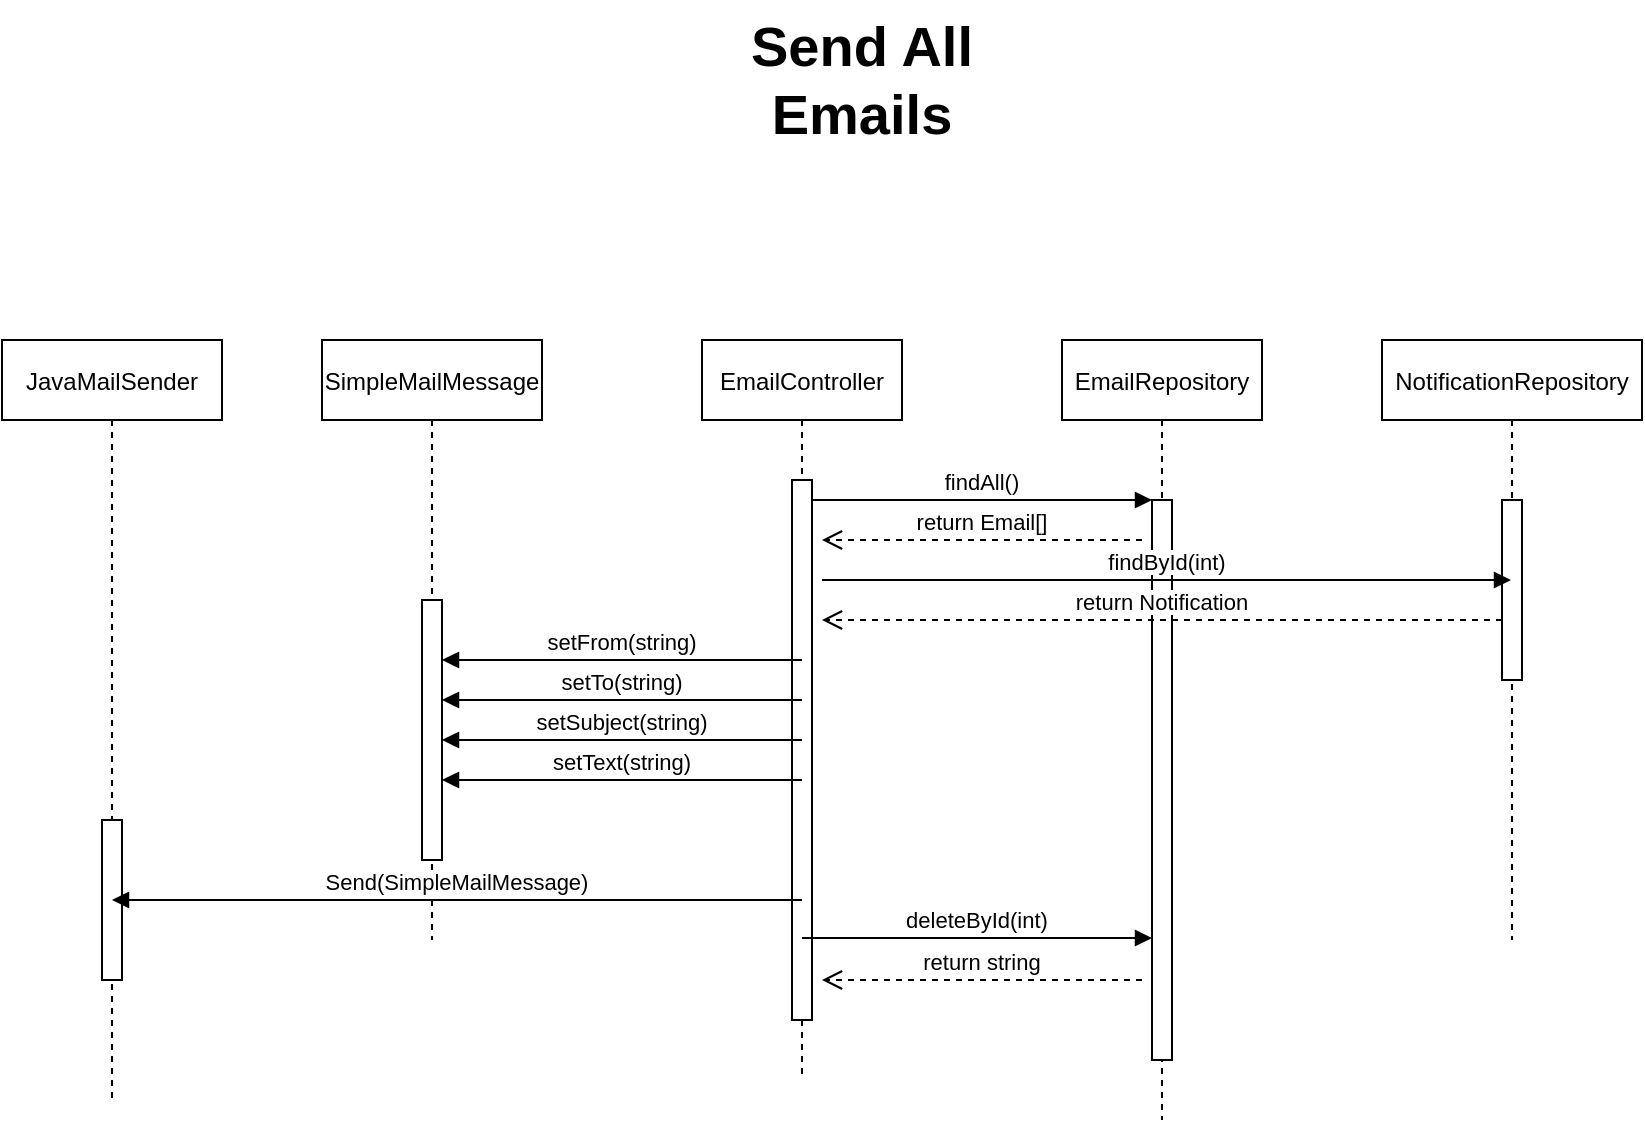 <mxfile version="13.10.4" type="device"><diagram id="kgpKYQtTHZ0yAKxKKP6v" name="Page-1"><mxGraphModel dx="1888" dy="1623" grid="1" gridSize="10" guides="1" tooltips="1" connect="1" arrows="1" fold="1" page="1" pageScale="1" pageWidth="850" pageHeight="1100" math="0" shadow="0"><root><mxCell id="0"/><mxCell id="1" parent="0"/><mxCell id="3nuBFxr9cyL0pnOWT2aG-1" value="EmailController" style="shape=umlLifeline;perimeter=lifelinePerimeter;container=1;collapsible=0;recursiveResize=0;rounded=0;shadow=0;strokeWidth=1;" parent="1" vertex="1"><mxGeometry x="120" y="80" width="100" height="370" as="geometry"/></mxCell><mxCell id="3nuBFxr9cyL0pnOWT2aG-2" value="" style="points=[];perimeter=orthogonalPerimeter;rounded=0;shadow=0;strokeWidth=1;" parent="3nuBFxr9cyL0pnOWT2aG-1" vertex="1"><mxGeometry x="45" y="70" width="10" height="270" as="geometry"/></mxCell><mxCell id="3nuBFxr9cyL0pnOWT2aG-5" value="EmailRepository" style="shape=umlLifeline;perimeter=lifelinePerimeter;container=1;collapsible=0;recursiveResize=0;rounded=0;shadow=0;strokeWidth=1;" parent="1" vertex="1"><mxGeometry x="300" y="80" width="100" height="390" as="geometry"/></mxCell><mxCell id="3nuBFxr9cyL0pnOWT2aG-6" value="" style="points=[];perimeter=orthogonalPerimeter;rounded=0;shadow=0;strokeWidth=1;" parent="3nuBFxr9cyL0pnOWT2aG-5" vertex="1"><mxGeometry x="45" y="80" width="10" height="280" as="geometry"/></mxCell><mxCell id="3nuBFxr9cyL0pnOWT2aG-8" value="findAll()" style="verticalAlign=bottom;endArrow=block;entryX=0;entryY=0;shadow=0;strokeWidth=1;" parent="1" source="3nuBFxr9cyL0pnOWT2aG-2" target="3nuBFxr9cyL0pnOWT2aG-6" edge="1"><mxGeometry relative="1" as="geometry"><mxPoint x="275" y="160" as="sourcePoint"/></mxGeometry></mxCell><mxCell id="cTYCFSmpzssY7a2SjeIF-1" value="NotificationRepository" style="shape=umlLifeline;perimeter=lifelinePerimeter;container=1;collapsible=0;recursiveResize=0;rounded=0;shadow=0;strokeWidth=1;" parent="1" vertex="1"><mxGeometry x="460" y="80" width="130" height="300" as="geometry"/></mxCell><mxCell id="cTYCFSmpzssY7a2SjeIF-2" value="" style="points=[];perimeter=orthogonalPerimeter;rounded=0;shadow=0;strokeWidth=1;" parent="cTYCFSmpzssY7a2SjeIF-1" vertex="1"><mxGeometry x="60" y="80" width="10" height="90" as="geometry"/></mxCell><mxCell id="cTYCFSmpzssY7a2SjeIF-3" value="return Email[]" style="verticalAlign=bottom;endArrow=open;dashed=1;endSize=8;exitX=0;exitY=0.95;shadow=0;strokeWidth=1;" parent="1" edge="1"><mxGeometry relative="1" as="geometry"><mxPoint x="180" y="180" as="targetPoint"/><mxPoint x="340" y="180.0" as="sourcePoint"/></mxGeometry></mxCell><mxCell id="cTYCFSmpzssY7a2SjeIF-4" value="findById(int)" style="verticalAlign=bottom;endArrow=block;shadow=0;strokeWidth=1;" parent="1" target="cTYCFSmpzssY7a2SjeIF-1" edge="1"><mxGeometry relative="1" as="geometry"><mxPoint x="180" y="200" as="sourcePoint"/><mxPoint x="340" y="200.0" as="targetPoint"/></mxGeometry></mxCell><mxCell id="cTYCFSmpzssY7a2SjeIF-5" value="return Notification" style="verticalAlign=bottom;endArrow=open;dashed=1;endSize=8;exitX=0;exitY=0.95;shadow=0;strokeWidth=1;" parent="1" edge="1"><mxGeometry relative="1" as="geometry"><mxPoint x="180" y="220" as="targetPoint"/><mxPoint x="520" y="220.0" as="sourcePoint"/></mxGeometry></mxCell><mxCell id="cTYCFSmpzssY7a2SjeIF-6" value="SimpleMailMessage" style="shape=umlLifeline;perimeter=lifelinePerimeter;container=1;collapsible=0;recursiveResize=0;rounded=0;shadow=0;strokeWidth=1;" parent="1" vertex="1"><mxGeometry x="-70" y="80" width="110" height="300" as="geometry"/></mxCell><mxCell id="cTYCFSmpzssY7a2SjeIF-7" value="" style="points=[];perimeter=orthogonalPerimeter;rounded=0;shadow=0;strokeWidth=1;" parent="cTYCFSmpzssY7a2SjeIF-6" vertex="1"><mxGeometry x="50" y="130" width="10" height="130" as="geometry"/></mxCell><mxCell id="cTYCFSmpzssY7a2SjeIF-8" value="setFrom(string)" style="verticalAlign=bottom;endArrow=block;shadow=0;strokeWidth=1;" parent="1" target="cTYCFSmpzssY7a2SjeIF-7" edge="1"><mxGeometry relative="1" as="geometry"><mxPoint x="170" y="240.0" as="sourcePoint"/><mxPoint y="240.0" as="targetPoint"/></mxGeometry></mxCell><mxCell id="cTYCFSmpzssY7a2SjeIF-9" value="setTo(string)" style="verticalAlign=bottom;endArrow=block;shadow=0;strokeWidth=1;" parent="1" edge="1"><mxGeometry relative="1" as="geometry"><mxPoint x="170" y="260.0" as="sourcePoint"/><mxPoint x="-10" y="260.0" as="targetPoint"/></mxGeometry></mxCell><mxCell id="cTYCFSmpzssY7a2SjeIF-10" value="setSubject(string)" style="verticalAlign=bottom;endArrow=block;shadow=0;strokeWidth=1;" parent="1" edge="1"><mxGeometry relative="1" as="geometry"><mxPoint x="170" y="280.0" as="sourcePoint"/><mxPoint x="-10" y="280.0" as="targetPoint"/></mxGeometry></mxCell><mxCell id="cTYCFSmpzssY7a2SjeIF-11" value="setText(string)" style="verticalAlign=bottom;endArrow=block;shadow=0;strokeWidth=1;" parent="1" edge="1"><mxGeometry relative="1" as="geometry"><mxPoint x="170" y="300.0" as="sourcePoint"/><mxPoint x="-10" y="300.0" as="targetPoint"/></mxGeometry></mxCell><mxCell id="cTYCFSmpzssY7a2SjeIF-12" value="JavaMailSender" style="shape=umlLifeline;perimeter=lifelinePerimeter;container=1;collapsible=0;recursiveResize=0;rounded=0;shadow=0;strokeWidth=1;" parent="1" vertex="1"><mxGeometry x="-230" y="80" width="110" height="380" as="geometry"/></mxCell><mxCell id="cTYCFSmpzssY7a2SjeIF-13" value="" style="points=[];perimeter=orthogonalPerimeter;rounded=0;shadow=0;strokeWidth=1;" parent="cTYCFSmpzssY7a2SjeIF-12" vertex="1"><mxGeometry x="50" y="240" width="10" height="80" as="geometry"/></mxCell><mxCell id="cTYCFSmpzssY7a2SjeIF-15" value="Send(SimpleMailMessage)" style="verticalAlign=bottom;endArrow=block;shadow=0;strokeWidth=1;" parent="1" target="cTYCFSmpzssY7a2SjeIF-12" edge="1"><mxGeometry relative="1" as="geometry"><mxPoint x="170" y="360.0" as="sourcePoint"/><mxPoint x="-10" y="360.0" as="targetPoint"/></mxGeometry></mxCell><mxCell id="cTYCFSmpzssY7a2SjeIF-16" value="deleteById(int)" style="verticalAlign=bottom;endArrow=block;shadow=0;strokeWidth=1;" parent="1" target="3nuBFxr9cyL0pnOWT2aG-6" edge="1"><mxGeometry relative="1" as="geometry"><mxPoint x="170" y="379" as="sourcePoint"/><mxPoint x="340" y="379" as="targetPoint"/></mxGeometry></mxCell><mxCell id="cTYCFSmpzssY7a2SjeIF-17" value="return string" style="verticalAlign=bottom;endArrow=open;dashed=1;endSize=8;exitX=0;exitY=0.95;shadow=0;strokeWidth=1;" parent="1" edge="1"><mxGeometry relative="1" as="geometry"><mxPoint x="180" y="400" as="targetPoint"/><mxPoint x="340" y="400.0" as="sourcePoint"/></mxGeometry></mxCell><mxCell id="cTYCFSmpzssY7a2SjeIF-18" value="&lt;font style=&quot;font-size: 28px&quot;&gt;&lt;b&gt;Send All Emails&lt;/b&gt;&lt;/font&gt;" style="text;html=1;strokeColor=none;fillColor=none;align=center;verticalAlign=middle;whiteSpace=wrap;rounded=0;" parent="1" vertex="1"><mxGeometry x="110" y="-90" width="180" height="80" as="geometry"/></mxCell></root></mxGraphModel></diagram></mxfile>